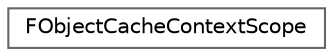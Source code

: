 digraph "Graphical Class Hierarchy"
{
 // INTERACTIVE_SVG=YES
 // LATEX_PDF_SIZE
  bgcolor="transparent";
  edge [fontname=Helvetica,fontsize=10,labelfontname=Helvetica,labelfontsize=10];
  node [fontname=Helvetica,fontsize=10,shape=box,height=0.2,width=0.4];
  rankdir="LR";
  Node0 [id="Node000000",label="FObjectCacheContextScope",height=0.2,width=0.4,color="grey40", fillcolor="white", style="filled",URL="$d9/df6/classFObjectCacheContextScope.html",tooltip="A scope that can be used to maintain a FObjectCacheContext active until the scope is destroyed."];
}
